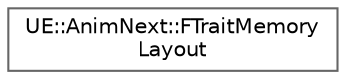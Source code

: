 digraph "Graphical Class Hierarchy"
{
 // INTERACTIVE_SVG=YES
 // LATEX_PDF_SIZE
  bgcolor="transparent";
  edge [fontname=Helvetica,fontsize=10,labelfontname=Helvetica,labelfontsize=10];
  node [fontname=Helvetica,fontsize=10,shape=box,height=0.2,width=0.4];
  rankdir="LR";
  Node0 [id="Node000000",label="UE::AnimNext::FTraitMemory\lLayout",height=0.2,width=0.4,color="grey40", fillcolor="white", style="filled",URL="$d2/d61/structUE_1_1AnimNext_1_1FTraitMemoryLayout.html",tooltip="FTraitMemoryLayout."];
}
